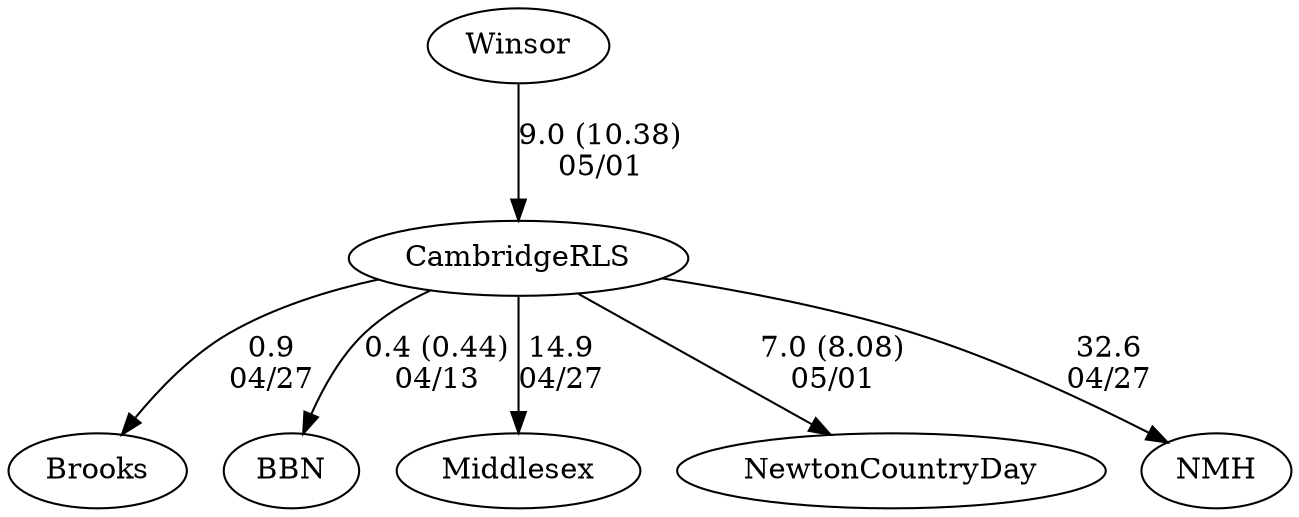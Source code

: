 digraph girls3foursCambridgeRLS {Brooks [URL="girls3foursCambridgeRLSBrooks.html"];CambridgeRLS [URL="girls3foursCambridgeRLSCambridgeRLS.html"];Winsor [URL="girls3foursCambridgeRLSWinsor.html"];BBN [URL="girls3foursCambridgeRLSBBN.html"];Middlesex [URL="girls3foursCambridgeRLSMiddlesex.html"];NewtonCountryDay [URL="girls3foursCambridgeRLSNewtonCountryDay.html"];NMH [URL="girls3foursCambridgeRLSNMH.html"];Winsor -> CambridgeRLS[label="9.0 (10.38)
05/01", weight="91", tooltip="NEIRA Fours,NCDS, Winsor, CRLS			
Distance: 1300 Conditions: Conditions remained the same through all races. Flat water, no wind. Comments: 5th boat race ran a shorter course due to novice coxswains and rowers (~1100m)
None", URL="https://www.row2k.com/results/resultspage.cfm?UID=C55D042DC8DE58BCD614F6CCB55D1228&cat=1", random="random"]; 
CambridgeRLS -> NewtonCountryDay[label="7.0 (8.08)
05/01", weight="93", tooltip="NEIRA Fours,NCDS, Winsor, CRLS			
Distance: 1300 Conditions: Conditions remained the same through all races. Flat water, no wind. Comments: 5th boat race ran a shorter course due to novice coxswains and rowers (~1100m)
None", URL="https://www.row2k.com/results/resultspage.cfm?UID=C55D042DC8DE58BCD614F6CCB55D1228&cat=1", random="random"]; 
CambridgeRLS -> BBN[label="0.4 (0.44)
04/13", weight="100", tooltip="NEIRA Boys & Girls Fours,BB&N CRLS			
Distance: 1350 M Conditions: Crossing tail wind at the start, to crossing head wind in last 1/3. Conmditions varoed durig the day Comments: A good day for all racers lining up in a crossing tail wind at the start.
None", URL="https://www.row2k.com/results/resultspage.cfm?UID=F2BDD2379584CF678DC6C30959529211&cat=5", random="random"]; 
CambridgeRLS -> Brooks[label="0.9
04/27", weight="100", tooltip="NEIRA Boys & Girls Fours,Brooks vs NMH, Middlesex and CRLS			
Distance: 1500m Conditions: Conditions evolved from a slight headwind with flat water to a 12-15 mph cross headwind with significant chop in the middle 500m. Races were 4-3-2-1-5. Times should bet be compared between events. Comments: Thank you to our guests for our first bog day using the new facility! Good luck this season and hope to see you at NEIRAs.
None", URL="https://www.row2k.com/results/resultspage.cfm?UID=DA7A1EFD458CB4B765258C3FD9635963&cat=5", random="random"]; 
CambridgeRLS -> Middlesex[label="14.9
04/27", weight="86", tooltip="NEIRA Boys & Girls Fours,Brooks vs NMH, Middlesex and CRLS			
Distance: 1500m Conditions: Conditions evolved from a slight headwind with flat water to a 12-15 mph cross headwind with significant chop in the middle 500m. Races were 4-3-2-1-5. Times should bet be compared between events. Comments: Thank you to our guests for our first bog day using the new facility! Good luck this season and hope to see you at NEIRAs.
None", URL="https://www.row2k.com/results/resultspage.cfm?UID=DA7A1EFD458CB4B765258C3FD9635963&cat=5", random="random"]; 
CambridgeRLS -> NMH[label="32.6
04/27", weight="68", tooltip="NEIRA Boys & Girls Fours,Brooks vs NMH, Middlesex and CRLS			
Distance: 1500m Conditions: Conditions evolved from a slight headwind with flat water to a 12-15 mph cross headwind with significant chop in the middle 500m. Races were 4-3-2-1-5. Times should bet be compared between events. Comments: Thank you to our guests for our first bog day using the new facility! Good luck this season and hope to see you at NEIRAs.
None", URL="https://www.row2k.com/results/resultspage.cfm?UID=DA7A1EFD458CB4B765258C3FD9635963&cat=5", random="random"]}